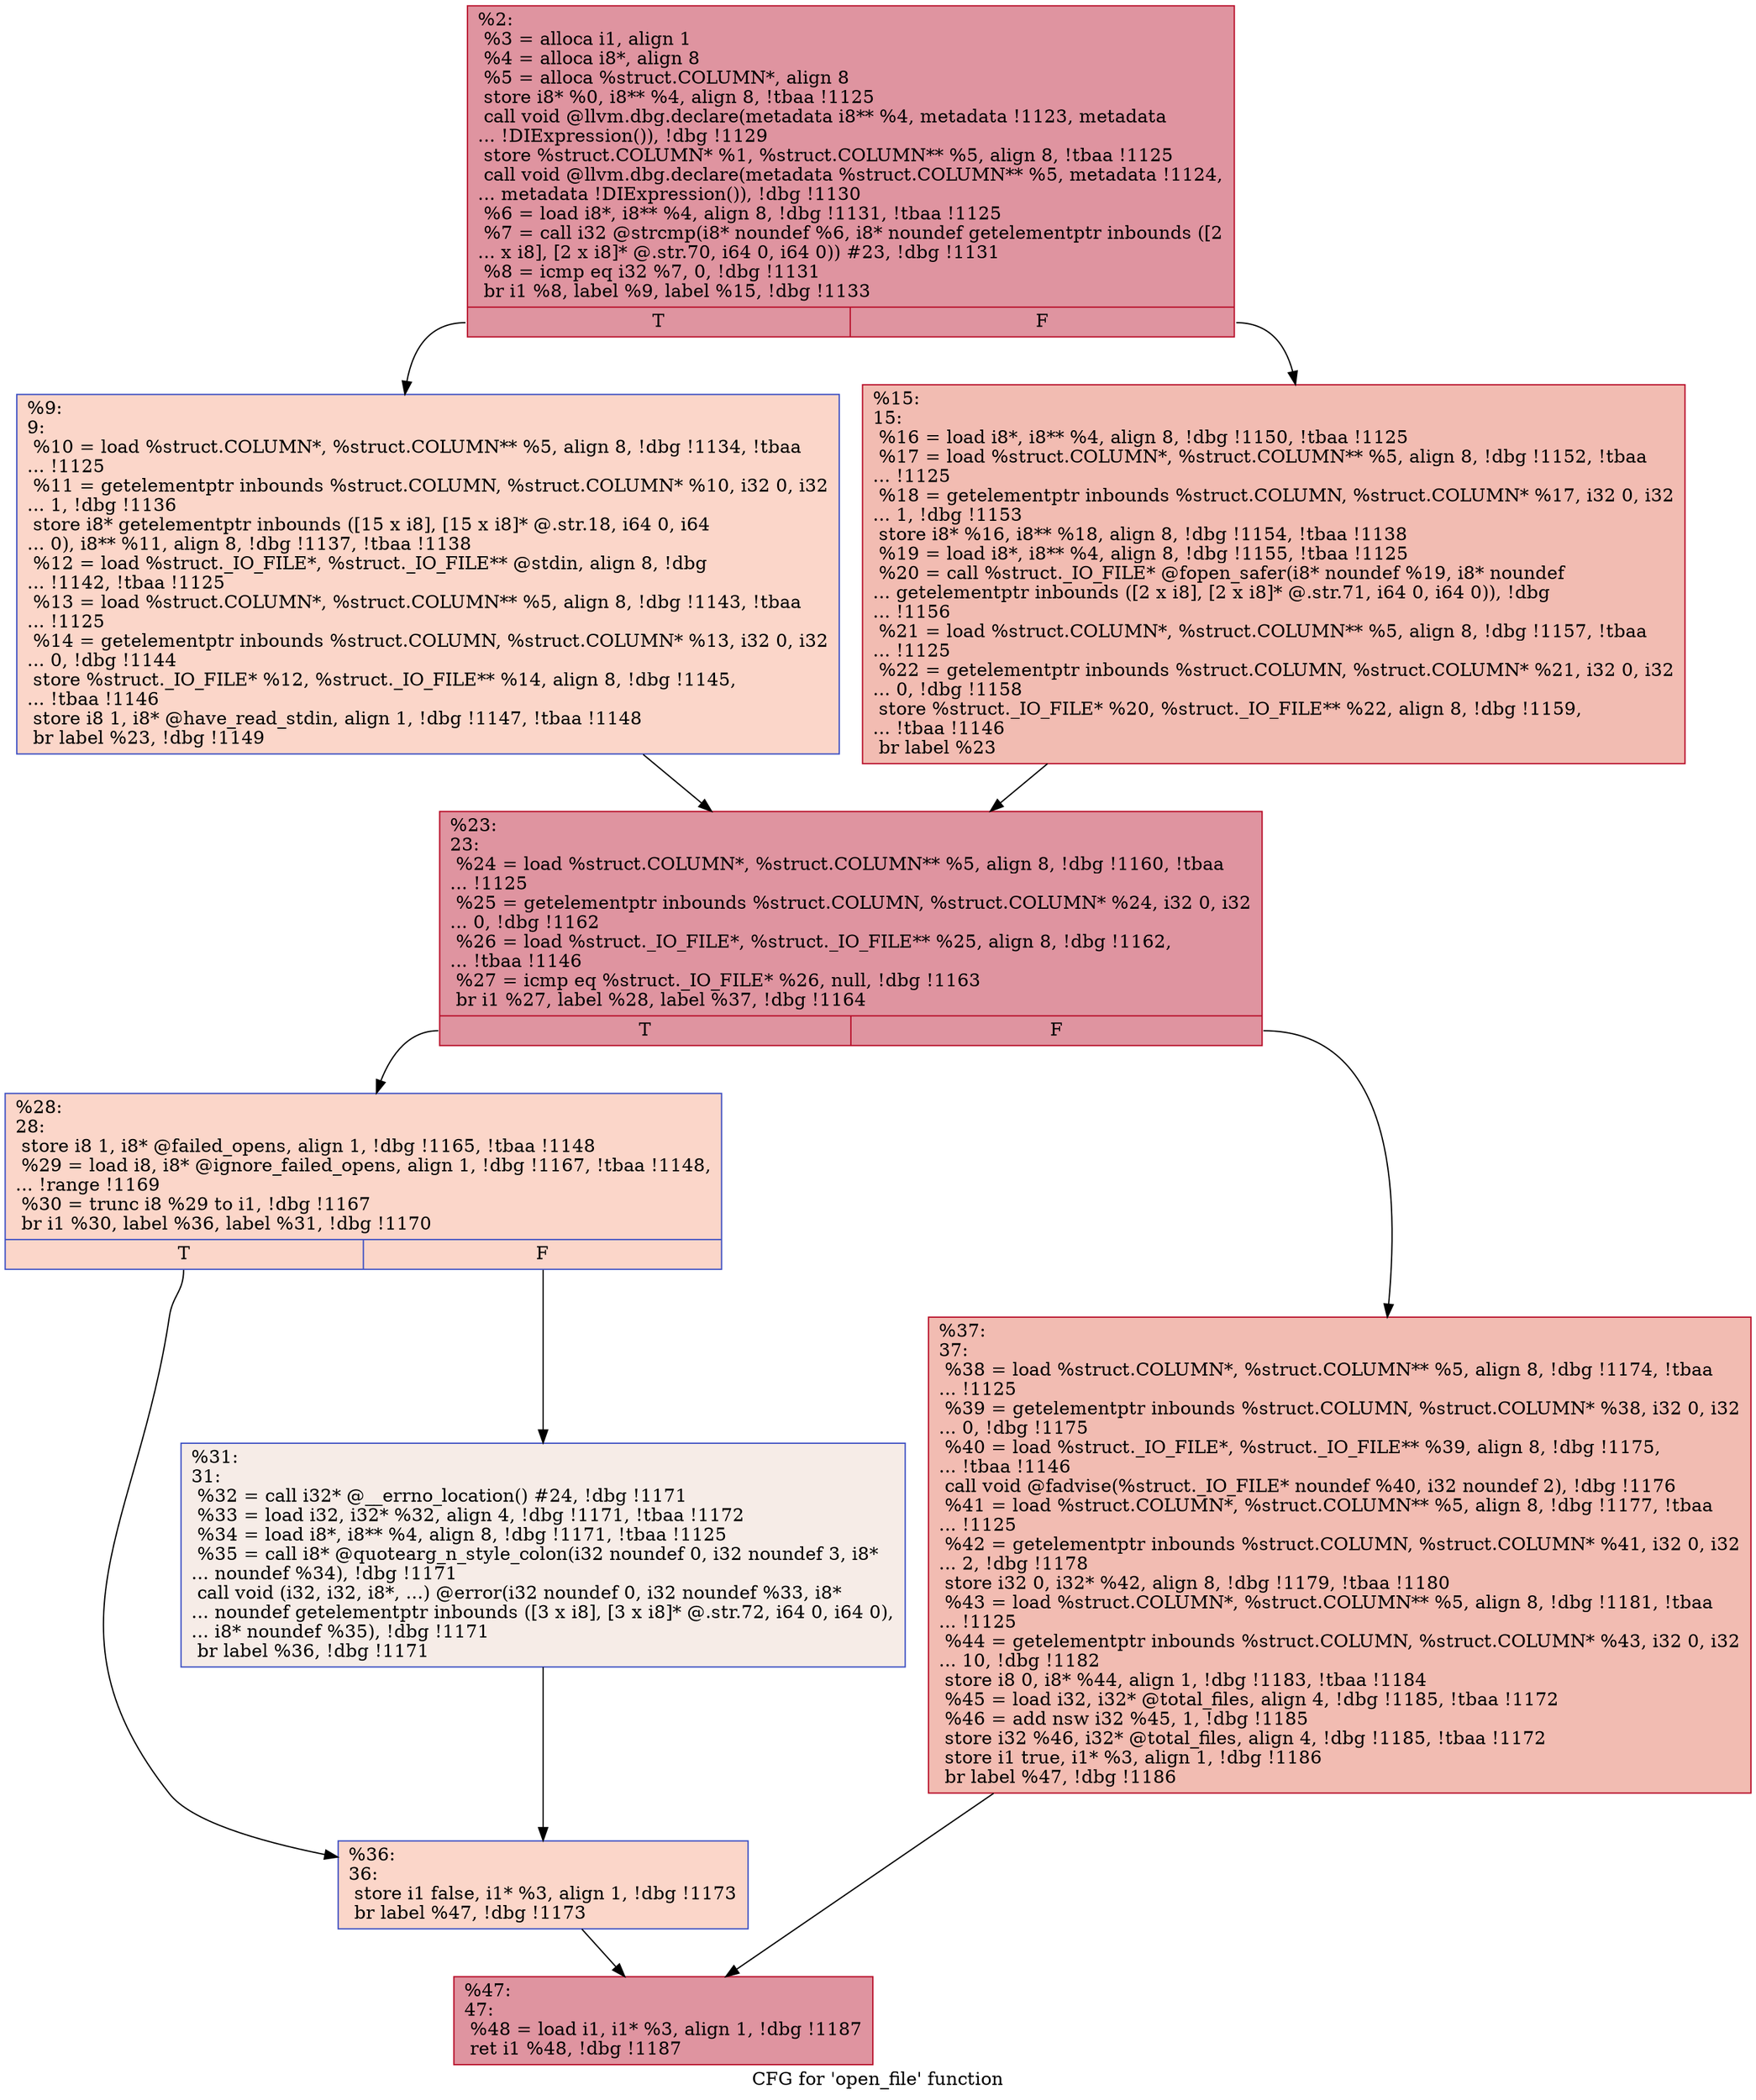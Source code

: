 digraph "CFG for 'open_file' function" {
	label="CFG for 'open_file' function";

	Node0x16a27e0 [shape=record,color="#b70d28ff", style=filled, fillcolor="#b70d2870",label="{%2:\l  %3 = alloca i1, align 1\l  %4 = alloca i8*, align 8\l  %5 = alloca %struct.COLUMN*, align 8\l  store i8* %0, i8** %4, align 8, !tbaa !1125\l  call void @llvm.dbg.declare(metadata i8** %4, metadata !1123, metadata\l... !DIExpression()), !dbg !1129\l  store %struct.COLUMN* %1, %struct.COLUMN** %5, align 8, !tbaa !1125\l  call void @llvm.dbg.declare(metadata %struct.COLUMN** %5, metadata !1124,\l... metadata !DIExpression()), !dbg !1130\l  %6 = load i8*, i8** %4, align 8, !dbg !1131, !tbaa !1125\l  %7 = call i32 @strcmp(i8* noundef %6, i8* noundef getelementptr inbounds ([2\l... x i8], [2 x i8]* @.str.70, i64 0, i64 0)) #23, !dbg !1131\l  %8 = icmp eq i32 %7, 0, !dbg !1131\l  br i1 %8, label %9, label %15, !dbg !1133\l|{<s0>T|<s1>F}}"];
	Node0x16a27e0:s0 -> Node0x16a2830;
	Node0x16a27e0:s1 -> Node0x16a2880;
	Node0x16a2830 [shape=record,color="#3d50c3ff", style=filled, fillcolor="#f6a38570",label="{%9:\l9:                                                \l  %10 = load %struct.COLUMN*, %struct.COLUMN** %5, align 8, !dbg !1134, !tbaa\l... !1125\l  %11 = getelementptr inbounds %struct.COLUMN, %struct.COLUMN* %10, i32 0, i32\l... 1, !dbg !1136\l  store i8* getelementptr inbounds ([15 x i8], [15 x i8]* @.str.18, i64 0, i64\l... 0), i8** %11, align 8, !dbg !1137, !tbaa !1138\l  %12 = load %struct._IO_FILE*, %struct._IO_FILE** @stdin, align 8, !dbg\l... !1142, !tbaa !1125\l  %13 = load %struct.COLUMN*, %struct.COLUMN** %5, align 8, !dbg !1143, !tbaa\l... !1125\l  %14 = getelementptr inbounds %struct.COLUMN, %struct.COLUMN* %13, i32 0, i32\l... 0, !dbg !1144\l  store %struct._IO_FILE* %12, %struct._IO_FILE** %14, align 8, !dbg !1145,\l... !tbaa !1146\l  store i8 1, i8* @have_read_stdin, align 1, !dbg !1147, !tbaa !1148\l  br label %23, !dbg !1149\l}"];
	Node0x16a2830 -> Node0x16a28d0;
	Node0x16a2880 [shape=record,color="#b70d28ff", style=filled, fillcolor="#e1675170",label="{%15:\l15:                                               \l  %16 = load i8*, i8** %4, align 8, !dbg !1150, !tbaa !1125\l  %17 = load %struct.COLUMN*, %struct.COLUMN** %5, align 8, !dbg !1152, !tbaa\l... !1125\l  %18 = getelementptr inbounds %struct.COLUMN, %struct.COLUMN* %17, i32 0, i32\l... 1, !dbg !1153\l  store i8* %16, i8** %18, align 8, !dbg !1154, !tbaa !1138\l  %19 = load i8*, i8** %4, align 8, !dbg !1155, !tbaa !1125\l  %20 = call %struct._IO_FILE* @fopen_safer(i8* noundef %19, i8* noundef\l... getelementptr inbounds ([2 x i8], [2 x i8]* @.str.71, i64 0, i64 0)), !dbg\l... !1156\l  %21 = load %struct.COLUMN*, %struct.COLUMN** %5, align 8, !dbg !1157, !tbaa\l... !1125\l  %22 = getelementptr inbounds %struct.COLUMN, %struct.COLUMN* %21, i32 0, i32\l... 0, !dbg !1158\l  store %struct._IO_FILE* %20, %struct._IO_FILE** %22, align 8, !dbg !1159,\l... !tbaa !1146\l  br label %23\l}"];
	Node0x16a2880 -> Node0x16a28d0;
	Node0x16a28d0 [shape=record,color="#b70d28ff", style=filled, fillcolor="#b70d2870",label="{%23:\l23:                                               \l  %24 = load %struct.COLUMN*, %struct.COLUMN** %5, align 8, !dbg !1160, !tbaa\l... !1125\l  %25 = getelementptr inbounds %struct.COLUMN, %struct.COLUMN* %24, i32 0, i32\l... 0, !dbg !1162\l  %26 = load %struct._IO_FILE*, %struct._IO_FILE** %25, align 8, !dbg !1162,\l... !tbaa !1146\l  %27 = icmp eq %struct._IO_FILE* %26, null, !dbg !1163\l  br i1 %27, label %28, label %37, !dbg !1164\l|{<s0>T|<s1>F}}"];
	Node0x16a28d0:s0 -> Node0x16a2920;
	Node0x16a28d0:s1 -> Node0x16a2a10;
	Node0x16a2920 [shape=record,color="#3d50c3ff", style=filled, fillcolor="#f6a38570",label="{%28:\l28:                                               \l  store i8 1, i8* @failed_opens, align 1, !dbg !1165, !tbaa !1148\l  %29 = load i8, i8* @ignore_failed_opens, align 1, !dbg !1167, !tbaa !1148,\l... !range !1169\l  %30 = trunc i8 %29 to i1, !dbg !1167\l  br i1 %30, label %36, label %31, !dbg !1170\l|{<s0>T|<s1>F}}"];
	Node0x16a2920:s0 -> Node0x16a29c0;
	Node0x16a2920:s1 -> Node0x16a2970;
	Node0x16a2970 [shape=record,color="#3d50c3ff", style=filled, fillcolor="#ead5c970",label="{%31:\l31:                                               \l  %32 = call i32* @__errno_location() #24, !dbg !1171\l  %33 = load i32, i32* %32, align 4, !dbg !1171, !tbaa !1172\l  %34 = load i8*, i8** %4, align 8, !dbg !1171, !tbaa !1125\l  %35 = call i8* @quotearg_n_style_colon(i32 noundef 0, i32 noundef 3, i8*\l... noundef %34), !dbg !1171\l  call void (i32, i32, i8*, ...) @error(i32 noundef 0, i32 noundef %33, i8*\l... noundef getelementptr inbounds ([3 x i8], [3 x i8]* @.str.72, i64 0, i64 0),\l... i8* noundef %35), !dbg !1171\l  br label %36, !dbg !1171\l}"];
	Node0x16a2970 -> Node0x16a29c0;
	Node0x16a29c0 [shape=record,color="#3d50c3ff", style=filled, fillcolor="#f6a38570",label="{%36:\l36:                                               \l  store i1 false, i1* %3, align 1, !dbg !1173\l  br label %47, !dbg !1173\l}"];
	Node0x16a29c0 -> Node0x16a2a60;
	Node0x16a2a10 [shape=record,color="#b70d28ff", style=filled, fillcolor="#e1675170",label="{%37:\l37:                                               \l  %38 = load %struct.COLUMN*, %struct.COLUMN** %5, align 8, !dbg !1174, !tbaa\l... !1125\l  %39 = getelementptr inbounds %struct.COLUMN, %struct.COLUMN* %38, i32 0, i32\l... 0, !dbg !1175\l  %40 = load %struct._IO_FILE*, %struct._IO_FILE** %39, align 8, !dbg !1175,\l... !tbaa !1146\l  call void @fadvise(%struct._IO_FILE* noundef %40, i32 noundef 2), !dbg !1176\l  %41 = load %struct.COLUMN*, %struct.COLUMN** %5, align 8, !dbg !1177, !tbaa\l... !1125\l  %42 = getelementptr inbounds %struct.COLUMN, %struct.COLUMN* %41, i32 0, i32\l... 2, !dbg !1178\l  store i32 0, i32* %42, align 8, !dbg !1179, !tbaa !1180\l  %43 = load %struct.COLUMN*, %struct.COLUMN** %5, align 8, !dbg !1181, !tbaa\l... !1125\l  %44 = getelementptr inbounds %struct.COLUMN, %struct.COLUMN* %43, i32 0, i32\l... 10, !dbg !1182\l  store i8 0, i8* %44, align 1, !dbg !1183, !tbaa !1184\l  %45 = load i32, i32* @total_files, align 4, !dbg !1185, !tbaa !1172\l  %46 = add nsw i32 %45, 1, !dbg !1185\l  store i32 %46, i32* @total_files, align 4, !dbg !1185, !tbaa !1172\l  store i1 true, i1* %3, align 1, !dbg !1186\l  br label %47, !dbg !1186\l}"];
	Node0x16a2a10 -> Node0x16a2a60;
	Node0x16a2a60 [shape=record,color="#b70d28ff", style=filled, fillcolor="#b70d2870",label="{%47:\l47:                                               \l  %48 = load i1, i1* %3, align 1, !dbg !1187\l  ret i1 %48, !dbg !1187\l}"];
}
